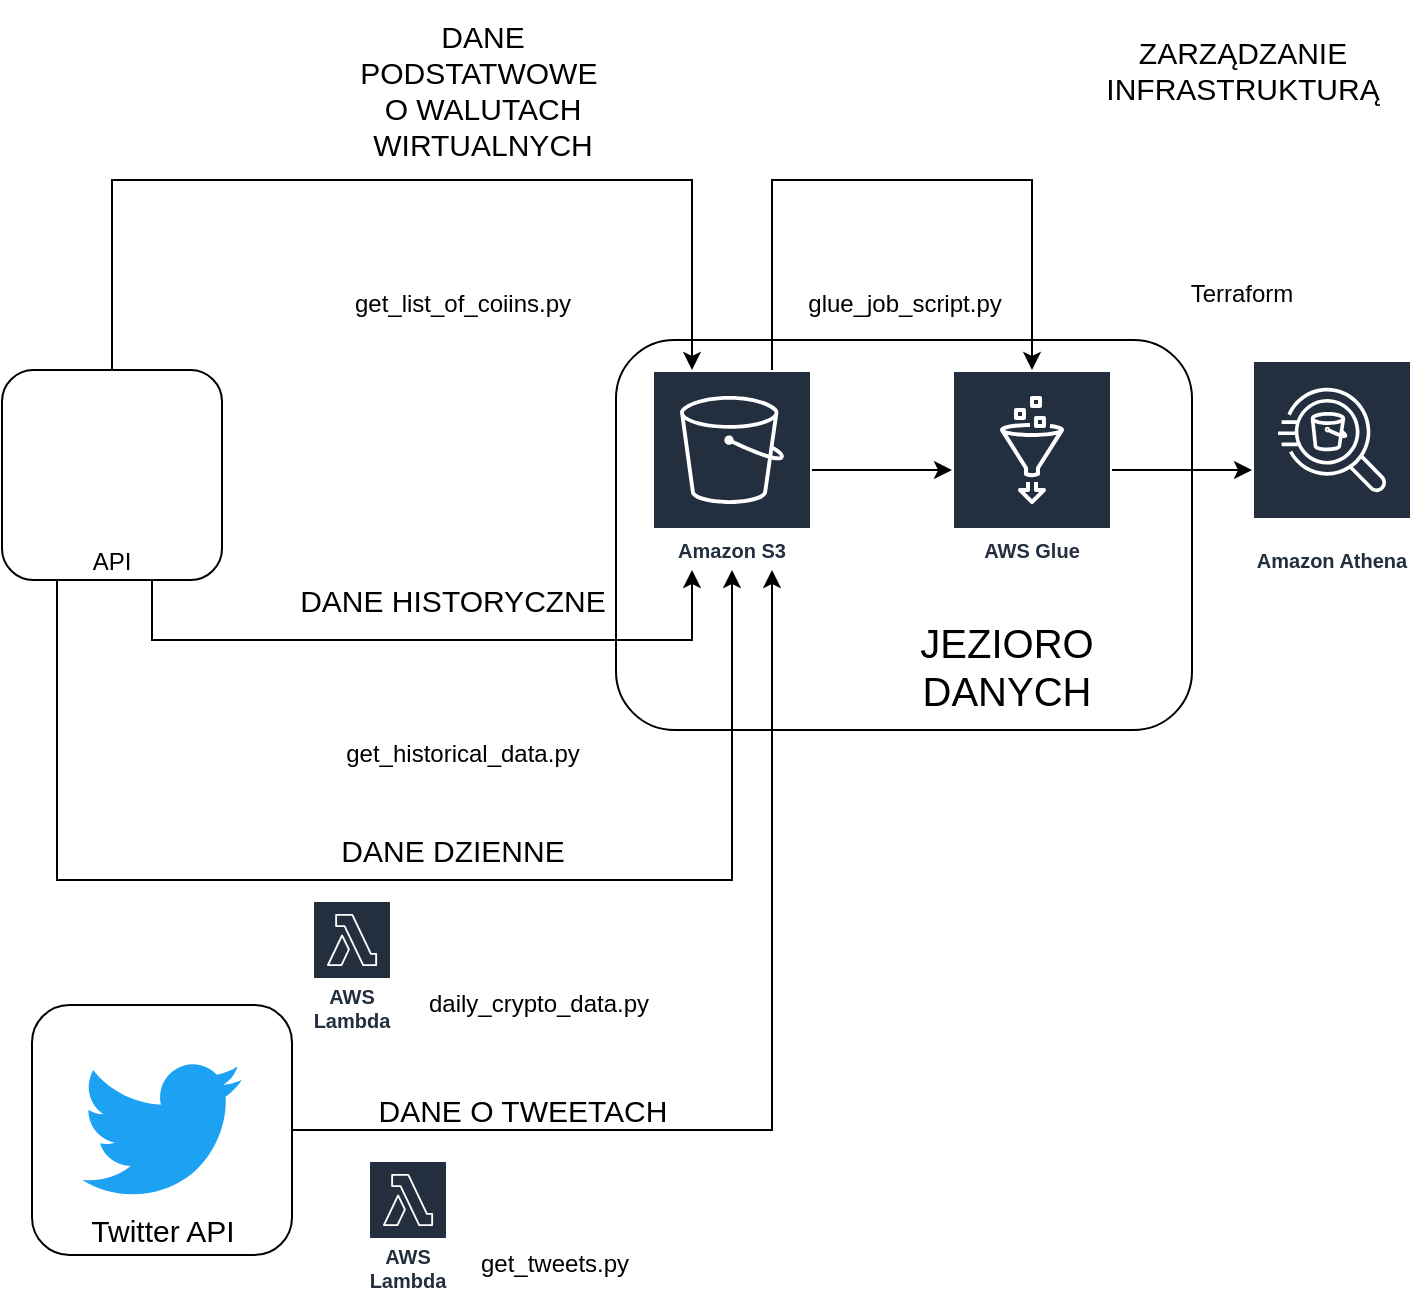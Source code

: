 <mxfile version="20.2.3" type="device"><diagram id="9L2ticWVQrueH_IM1UeO" name="DataFlow"><mxGraphModel dx="903" dy="479" grid="1" gridSize="10" guides="1" tooltips="1" connect="1" arrows="1" fold="1" page="1" pageScale="1" pageWidth="1169" pageHeight="827" math="0" shadow="0"><root><mxCell id="0"/><mxCell id="1" parent="0"/><mxCell id="_3WW4sqviSx8kWmoF9lM-32" value="" style="rounded=1;whiteSpace=wrap;html=1;fontSize=15;direction=south;" parent="1" vertex="1"><mxGeometry x="352" y="240" width="288" height="195" as="geometry"/></mxCell><mxCell id="_3WW4sqviSx8kWmoF9lM-44" style="edgeStyle=orthogonalEdgeStyle;rounded=0;orthogonalLoop=1;jettySize=auto;html=1;exitX=0.25;exitY=1;exitDx=0;exitDy=0;fontSize=12;fontColor=default;" parent="1" source="_3WW4sqviSx8kWmoF9lM-40" target="_3WW4sqviSx8kWmoF9lM-4" edge="1"><mxGeometry relative="1" as="geometry"><Array as="points"><mxPoint x="73" y="510"/><mxPoint x="410" y="510"/></Array></mxGeometry></mxCell><mxCell id="_3WW4sqviSx8kWmoF9lM-40" value="" style="rounded=1;whiteSpace=wrap;html=1;fontSize=20;" parent="1" vertex="1"><mxGeometry x="45" y="255" width="110" height="105" as="geometry"/></mxCell><mxCell id="_3WW4sqviSx8kWmoF9lM-35" value="" style="rounded=1;whiteSpace=wrap;html=1;fontSize=15;direction=south;" parent="1" vertex="1"><mxGeometry x="60" y="572.5" width="130" height="125" as="geometry"/></mxCell><mxCell id="_3WW4sqviSx8kWmoF9lM-14" style="edgeStyle=orthogonalEdgeStyle;rounded=0;orthogonalLoop=1;jettySize=auto;html=1;fontSize=15;exitX=0.5;exitY=0;exitDx=0;exitDy=0;" parent="1" source="_3WW4sqviSx8kWmoF9lM-40" target="_3WW4sqviSx8kWmoF9lM-4" edge="1"><mxGeometry relative="1" as="geometry"><mxPoint x="100" y="250" as="sourcePoint"/><Array as="points"><mxPoint x="100" y="160"/><mxPoint x="390" y="160"/></Array></mxGeometry></mxCell><mxCell id="_3WW4sqviSx8kWmoF9lM-15" style="edgeStyle=orthogonalEdgeStyle;rounded=0;orthogonalLoop=1;jettySize=auto;html=1;fontSize=15;" parent="1" target="_3WW4sqviSx8kWmoF9lM-4" edge="1"><mxGeometry relative="1" as="geometry"><mxPoint x="120" y="360" as="sourcePoint"/><Array as="points"><mxPoint x="120" y="390"/><mxPoint x="390" y="390"/></Array></mxGeometry></mxCell><mxCell id="_3WW4sqviSx8kWmoF9lM-29" style="edgeStyle=orthogonalEdgeStyle;rounded=0;orthogonalLoop=1;jettySize=auto;html=1;fontSize=15;" parent="1" source="_3WW4sqviSx8kWmoF9lM-4" target="_3WW4sqviSx8kWmoF9lM-28" edge="1"><mxGeometry relative="1" as="geometry"/></mxCell><mxCell id="K6XIjamcuhNLE1uKBPkz-3" style="edgeStyle=orthogonalEdgeStyle;rounded=0;orthogonalLoop=1;jettySize=auto;html=1;" edge="1" parent="1" source="_3WW4sqviSx8kWmoF9lM-4" target="_3WW4sqviSx8kWmoF9lM-28"><mxGeometry relative="1" as="geometry"><mxPoint x="540" y="80" as="targetPoint"/><Array as="points"><mxPoint x="430" y="160"/><mxPoint x="560" y="160"/></Array></mxGeometry></mxCell><mxCell id="_3WW4sqviSx8kWmoF9lM-4" value="Amazon S3" style="sketch=0;outlineConnect=0;fontColor=#232F3E;gradientColor=none;strokeColor=#ffffff;fillColor=#232F3E;dashed=0;verticalLabelPosition=middle;verticalAlign=bottom;align=center;html=1;whiteSpace=wrap;fontSize=10;fontStyle=1;spacing=3;shape=mxgraph.aws4.productIcon;prIcon=mxgraph.aws4.s3;" parent="1" vertex="1"><mxGeometry x="370" y="255" width="80" height="100" as="geometry"/></mxCell><mxCell id="_3WW4sqviSx8kWmoF9lM-7" value="get_list_of_coiins.py" style="shape=image;html=1;verticalAlign=top;verticalLabelPosition=bottom;labelBackgroundColor=#ffffff;imageAspect=0;aspect=fixed;image=https://cdn4.iconfinder.com/data/icons/logos-and-brands/512/267_Python_logo-128.png" parent="1" vertex="1"><mxGeometry x="256" y="170" width="38" height="38" as="geometry"/></mxCell><mxCell id="_3WW4sqviSx8kWmoF9lM-8" value="DANE &lt;br&gt;PODSTATWOWE&amp;nbsp;&lt;br&gt;O WALUTACH &lt;br&gt;WIRTUALNYCH" style="text;html=1;resizable=0;autosize=1;align=center;verticalAlign=middle;points=[];fillColor=none;strokeColor=none;rounded=0;fontSize=15;" parent="1" vertex="1"><mxGeometry x="210" y="70" width="150" height="90" as="geometry"/></mxCell><mxCell id="_3WW4sqviSx8kWmoF9lM-16" value="get_historical_data.py" style="shape=image;html=1;verticalAlign=top;verticalLabelPosition=bottom;labelBackgroundColor=#ffffff;imageAspect=0;aspect=fixed;image=https://cdn4.iconfinder.com/data/icons/logos-and-brands/512/267_Python_logo-128.png" parent="1" vertex="1"><mxGeometry x="256" y="395" width="38" height="38" as="geometry"/></mxCell><mxCell id="_3WW4sqviSx8kWmoF9lM-17" value="DANE HISTORYCZNE" style="text;html=1;resizable=0;autosize=1;align=center;verticalAlign=middle;points=[];fillColor=none;strokeColor=none;rounded=0;fontSize=15;" parent="1" vertex="1"><mxGeometry x="180" y="355" width="180" height="30" as="geometry"/></mxCell><mxCell id="_3WW4sqviSx8kWmoF9lM-19" value="DANE DZIENNE" style="text;html=1;resizable=0;autosize=1;align=center;verticalAlign=middle;points=[];fillColor=none;strokeColor=none;rounded=0;fontSize=15;" parent="1" vertex="1"><mxGeometry x="200" y="480" width="140" height="30" as="geometry"/></mxCell><mxCell id="_3WW4sqviSx8kWmoF9lM-20" value="daily_crypto_data.py" style="shape=image;html=1;verticalAlign=top;verticalLabelPosition=bottom;labelBackgroundColor=#ffffff;imageAspect=0;aspect=fixed;image=https://cdn4.iconfinder.com/data/icons/logos-and-brands/512/267_Python_logo-128.png" parent="1" vertex="1"><mxGeometry x="294" y="520" width="38" height="38" as="geometry"/></mxCell><mxCell id="_3WW4sqviSx8kWmoF9lM-21" value="AWS Lambda" style="sketch=0;outlineConnect=0;fontColor=#232F3E;gradientColor=none;strokeColor=#ffffff;fillColor=#232F3E;dashed=0;verticalLabelPosition=middle;verticalAlign=bottom;align=center;html=1;whiteSpace=wrap;fontSize=10;fontStyle=1;spacing=3;shape=mxgraph.aws4.productIcon;prIcon=mxgraph.aws4.lambda;" parent="1" vertex="1"><mxGeometry x="200" y="520" width="40" height="70" as="geometry"/></mxCell><mxCell id="_3WW4sqviSx8kWmoF9lM-24" style="edgeStyle=orthogonalEdgeStyle;rounded=0;orthogonalLoop=1;jettySize=auto;html=1;fontSize=15;exitX=0.5;exitY=0;exitDx=0;exitDy=0;" parent="1" source="_3WW4sqviSx8kWmoF9lM-35" target="_3WW4sqviSx8kWmoF9lM-4" edge="1"><mxGeometry relative="1" as="geometry"><Array as="points"><mxPoint x="430" y="635"/></Array></mxGeometry></mxCell><mxCell id="_3WW4sqviSx8kWmoF9lM-22" value="Twitter API" style="dashed=0;outlineConnect=0;html=1;align=center;labelPosition=center;verticalLabelPosition=bottom;verticalAlign=top;shape=mxgraph.weblogos.twitter;fillColor=#1DA1F2;strokeColor=none;fontSize=15;" parent="1" vertex="1"><mxGeometry x="85" y="600" width="80" height="70" as="geometry"/></mxCell><mxCell id="_3WW4sqviSx8kWmoF9lM-25" value="get_tweets.py" style="shape=image;html=1;verticalAlign=top;verticalLabelPosition=bottom;labelBackgroundColor=#ffffff;imageAspect=0;aspect=fixed;image=https://cdn4.iconfinder.com/data/icons/logos-and-brands/512/267_Python_logo-128.png" parent="1" vertex="1"><mxGeometry x="302" y="650" width="38" height="38" as="geometry"/></mxCell><mxCell id="_3WW4sqviSx8kWmoF9lM-26" value="AWS Lambda" style="sketch=0;outlineConnect=0;fontColor=#232F3E;gradientColor=none;strokeColor=#ffffff;fillColor=#232F3E;dashed=0;verticalLabelPosition=middle;verticalAlign=bottom;align=center;html=1;whiteSpace=wrap;fontSize=10;fontStyle=1;spacing=3;shape=mxgraph.aws4.productIcon;prIcon=mxgraph.aws4.lambda;" parent="1" vertex="1"><mxGeometry x="228" y="650" width="40" height="70" as="geometry"/></mxCell><mxCell id="_3WW4sqviSx8kWmoF9lM-27" value="DANE O TWEETACH" style="text;html=1;resizable=0;autosize=1;align=center;verticalAlign=middle;points=[];fillColor=none;strokeColor=none;rounded=0;fontSize=15;" parent="1" vertex="1"><mxGeometry x="220" y="610" width="170" height="30" as="geometry"/></mxCell><mxCell id="_3WW4sqviSx8kWmoF9lM-31" style="edgeStyle=orthogonalEdgeStyle;rounded=0;orthogonalLoop=1;jettySize=auto;html=1;fontSize=15;" parent="1" source="_3WW4sqviSx8kWmoF9lM-28" target="_3WW4sqviSx8kWmoF9lM-30" edge="1"><mxGeometry relative="1" as="geometry"/></mxCell><mxCell id="_3WW4sqviSx8kWmoF9lM-28" value="AWS Glue" style="sketch=0;outlineConnect=0;fontColor=#232F3E;gradientColor=none;strokeColor=#ffffff;fillColor=#232F3E;dashed=0;verticalLabelPosition=middle;verticalAlign=bottom;align=center;html=1;whiteSpace=wrap;fontSize=10;fontStyle=1;spacing=3;shape=mxgraph.aws4.productIcon;prIcon=mxgraph.aws4.glue;" parent="1" vertex="1"><mxGeometry x="520" y="255" width="80" height="100" as="geometry"/></mxCell><mxCell id="_3WW4sqviSx8kWmoF9lM-30" value="Amazon Athena" style="sketch=0;outlineConnect=0;fontColor=#232F3E;gradientColor=none;strokeColor=#ffffff;fillColor=#232F3E;dashed=0;verticalLabelPosition=middle;verticalAlign=bottom;align=center;html=1;whiteSpace=wrap;fontSize=10;fontStyle=1;spacing=3;shape=mxgraph.aws4.productIcon;prIcon=mxgraph.aws4.athena;" parent="1" vertex="1"><mxGeometry x="670" y="250" width="80" height="110" as="geometry"/></mxCell><mxCell id="_3WW4sqviSx8kWmoF9lM-33" value="JEZIORO DANYCH" style="text;html=1;strokeColor=none;fillColor=none;align=center;verticalAlign=middle;whiteSpace=wrap;rounded=0;fontSize=20;" parent="1" vertex="1"><mxGeometry x="480" y="380" width="135" height="45" as="geometry"/></mxCell><mxCell id="_3WW4sqviSx8kWmoF9lM-36" value="Terraform" style="shape=image;imageAspect=0;aspect=fixed;verticalLabelPosition=bottom;verticalAlign=top;glass=0;fontSize=12;strokeWidth=4;fillColor=none;image=https://external-content.duckduckgo.com/iu/?u=https%3A%2F%2Fcdn.icon-icons.com%2Ficons2%2F2107%2FPNG%2F512%2Ffile_type_terraform_icon_130125.png&amp;f=1&amp;nofb=1;" parent="1" vertex="1"><mxGeometry x="633.5" y="140" width="63" height="63" as="geometry"/></mxCell><mxCell id="_3WW4sqviSx8kWmoF9lM-37" value="" style="shape=image;verticalLabelPosition=bottom;labelBackgroundColor=default;verticalAlign=top;aspect=fixed;imageAspect=0;image=https://www.cryptocompare.com/media/20567/cc-logo-vert.png;" parent="1" vertex="1"><mxGeometry x="50" y="255" width="100" height="100" as="geometry"/></mxCell><mxCell id="_3WW4sqviSx8kWmoF9lM-38" style="edgeStyle=orthogonalEdgeStyle;rounded=0;orthogonalLoop=1;jettySize=auto;html=1;exitX=0.5;exitY=1;exitDx=0;exitDy=0;fontSize=20;" parent="1" edge="1"><mxGeometry relative="1" as="geometry"><mxPoint x="95" y="350" as="sourcePoint"/><mxPoint x="95" y="350" as="targetPoint"/></mxGeometry></mxCell><UserObject label="API" link="https://min-api.cryptocompare.com/documentation" id="_3WW4sqviSx8kWmoF9lM-43"><mxCell style="fontColor=default;fontStyle=0;rounded=1;overflow=hidden;spacing=10;fontSize=12;strokeColor=none;" parent="1" vertex="1"><mxGeometry x="70" y="345" width="60" height="10" as="geometry"/></mxCell></UserObject><mxCell id="K6XIjamcuhNLE1uKBPkz-1" value="ZARZĄDZANIE &lt;br&gt;INFRASTRUKTURĄ" style="text;html=1;resizable=0;autosize=1;align=center;verticalAlign=middle;points=[];fillColor=none;strokeColor=none;rounded=0;fontSize=15;" vertex="1" parent="1"><mxGeometry x="585" y="80" width="160" height="50" as="geometry"/></mxCell><mxCell id="K6XIjamcuhNLE1uKBPkz-2" value="glue_job_script.py" style="shape=image;html=1;verticalAlign=top;verticalLabelPosition=bottom;labelBackgroundColor=#ffffff;imageAspect=0;aspect=fixed;image=https://cdn4.iconfinder.com/data/icons/logos-and-brands/512/267_Python_logo-128.png" vertex="1" parent="1"><mxGeometry x="477" y="170" width="38" height="38" as="geometry"/></mxCell></root></mxGraphModel></diagram></mxfile>